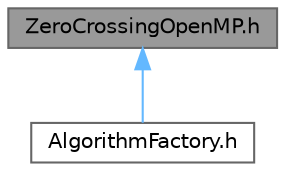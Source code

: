 digraph "ZeroCrossingOpenMP.h"
{
 // LATEX_PDF_SIZE
  bgcolor="transparent";
  edge [fontname=Helvetica,fontsize=10,labelfontname=Helvetica,labelfontsize=10];
  node [fontname=Helvetica,fontsize=10,shape=box,height=0.2,width=0.4];
  Node1 [id="Node000001",label="ZeroCrossingOpenMP.h",height=0.2,width=0.4,color="gray40", fillcolor="grey60", style="filled", fontcolor="black",tooltip="Calculate edges using the zero crossing algorithm. Optimized version."];
  Node1 -> Node2 [id="edge1_Node000001_Node000002",dir="back",color="steelblue1",style="solid",tooltip=" "];
  Node2 [id="Node000002",label="AlgorithmFactory.h",height=0.2,width=0.4,color="grey40", fillcolor="white", style="filled",URL="$AlgorithmFactory_8h.html",tooltip="Factory for the IAlgorithm interface."];
}
